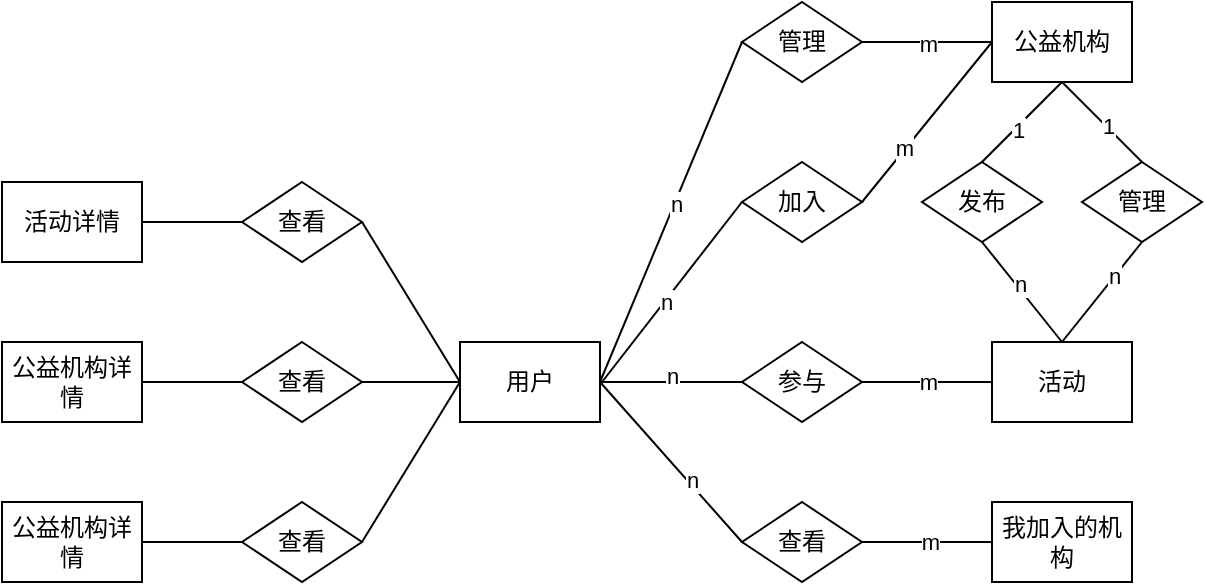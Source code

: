 <mxfile version="24.2.5" type="github">
  <diagram name="第 1 页" id="40mPPau0qIIRxGh7WFAv">
    <mxGraphModel dx="1195" dy="615" grid="1" gridSize="10" guides="1" tooltips="1" connect="1" arrows="0" fold="1" page="1" pageScale="1" pageWidth="1169" pageHeight="827" math="0" shadow="0">
      <root>
        <mxCell id="0" />
        <mxCell id="1" parent="0" />
        <mxCell id="qggP0oGDnKDF1YVO1-s5-73" value="活动" style="rounded=0;whiteSpace=wrap;html=1;" vertex="1" parent="1">
          <mxGeometry x="645" y="240" width="70" height="40" as="geometry" />
        </mxCell>
        <mxCell id="qggP0oGDnKDF1YVO1-s5-83" style="edgeStyle=none;rounded=0;orthogonalLoop=1;jettySize=auto;html=1;entryX=0;entryY=0.5;entryDx=0;entryDy=0;endArrow=none;endFill=0;" edge="1" parent="1" target="qggP0oGDnKDF1YVO1-s5-81">
          <mxGeometry relative="1" as="geometry">
            <mxPoint x="450" y="260" as="sourcePoint" />
          </mxGeometry>
        </mxCell>
        <mxCell id="qggP0oGDnKDF1YVO1-s5-84" value="n" style="edgeLabel;html=1;align=center;verticalAlign=middle;resizable=0;points=[];" vertex="1" connectable="0" parent="qggP0oGDnKDF1YVO1-s5-83">
          <mxGeometry x="-0.1" relative="1" as="geometry">
            <mxPoint as="offset" />
          </mxGeometry>
        </mxCell>
        <mxCell id="qggP0oGDnKDF1YVO1-s5-88" style="edgeStyle=none;rounded=0;orthogonalLoop=1;jettySize=auto;html=1;exitX=1;exitY=0.5;exitDx=0;exitDy=0;entryX=0;entryY=0.5;entryDx=0;entryDy=0;endArrow=none;endFill=0;" edge="1" parent="1" source="qggP0oGDnKDF1YVO1-s5-74" target="qggP0oGDnKDF1YVO1-s5-86">
          <mxGeometry relative="1" as="geometry" />
        </mxCell>
        <mxCell id="qggP0oGDnKDF1YVO1-s5-90" value="n" style="edgeLabel;html=1;align=center;verticalAlign=middle;resizable=0;points=[];" vertex="1" connectable="0" parent="qggP0oGDnKDF1YVO1-s5-88">
          <mxGeometry x="0.015" y="3" relative="1" as="geometry">
            <mxPoint as="offset" />
          </mxGeometry>
        </mxCell>
        <mxCell id="qggP0oGDnKDF1YVO1-s5-97" style="edgeStyle=none;rounded=0;orthogonalLoop=1;jettySize=auto;html=1;exitX=1;exitY=0.5;exitDx=0;exitDy=0;entryX=0;entryY=0.5;entryDx=0;entryDy=0;endArrow=none;endFill=0;" edge="1" parent="1" source="qggP0oGDnKDF1YVO1-s5-74" target="qggP0oGDnKDF1YVO1-s5-93">
          <mxGeometry relative="1" as="geometry" />
        </mxCell>
        <mxCell id="qggP0oGDnKDF1YVO1-s5-103" value="n" style="edgeLabel;html=1;align=center;verticalAlign=middle;resizable=0;points=[];" vertex="1" connectable="0" parent="qggP0oGDnKDF1YVO1-s5-97">
          <mxGeometry x="0.249" y="2" relative="1" as="geometry">
            <mxPoint as="offset" />
          </mxGeometry>
        </mxCell>
        <mxCell id="qggP0oGDnKDF1YVO1-s5-98" style="edgeStyle=none;rounded=0;orthogonalLoop=1;jettySize=auto;html=1;exitX=1;exitY=0.5;exitDx=0;exitDy=0;entryX=0;entryY=0.5;entryDx=0;entryDy=0;endArrow=none;endFill=0;" edge="1" parent="1" source="qggP0oGDnKDF1YVO1-s5-74" target="qggP0oGDnKDF1YVO1-s5-94">
          <mxGeometry relative="1" as="geometry" />
        </mxCell>
        <mxCell id="qggP0oGDnKDF1YVO1-s5-102" value="n" style="edgeLabel;html=1;align=center;verticalAlign=middle;resizable=0;points=[];" vertex="1" connectable="0" parent="qggP0oGDnKDF1YVO1-s5-98">
          <mxGeometry x="0.051" relative="1" as="geometry">
            <mxPoint as="offset" />
          </mxGeometry>
        </mxCell>
        <mxCell id="qggP0oGDnKDF1YVO1-s5-124" style="edgeStyle=none;rounded=0;orthogonalLoop=1;jettySize=auto;html=1;exitX=0;exitY=0.5;exitDx=0;exitDy=0;entryX=1;entryY=0.5;entryDx=0;entryDy=0;endArrow=none;endFill=0;" edge="1" parent="1" source="qggP0oGDnKDF1YVO1-s5-74" target="qggP0oGDnKDF1YVO1-s5-123">
          <mxGeometry relative="1" as="geometry" />
        </mxCell>
        <mxCell id="qggP0oGDnKDF1YVO1-s5-132" style="edgeStyle=none;rounded=0;orthogonalLoop=1;jettySize=auto;html=1;exitX=0;exitY=0.5;exitDx=0;exitDy=0;entryX=1;entryY=0.5;entryDx=0;entryDy=0;endArrow=none;endFill=0;" edge="1" parent="1" source="qggP0oGDnKDF1YVO1-s5-74" target="qggP0oGDnKDF1YVO1-s5-129">
          <mxGeometry relative="1" as="geometry" />
        </mxCell>
        <mxCell id="qggP0oGDnKDF1YVO1-s5-134" style="edgeStyle=none;rounded=0;orthogonalLoop=1;jettySize=auto;html=1;exitX=0;exitY=0.5;exitDx=0;exitDy=0;entryX=1;entryY=0.5;entryDx=0;entryDy=0;endArrow=none;endFill=0;" edge="1" parent="1" source="qggP0oGDnKDF1YVO1-s5-74" target="qggP0oGDnKDF1YVO1-s5-133">
          <mxGeometry relative="1" as="geometry" />
        </mxCell>
        <mxCell id="qggP0oGDnKDF1YVO1-s5-74" value="用户" style="rounded=0;whiteSpace=wrap;html=1;" vertex="1" parent="1">
          <mxGeometry x="379" y="240" width="70" height="40" as="geometry" />
        </mxCell>
        <mxCell id="qggP0oGDnKDF1YVO1-s5-82" style="edgeStyle=none;rounded=0;orthogonalLoop=1;jettySize=auto;html=1;entryX=0;entryY=0.5;entryDx=0;entryDy=0;endArrow=none;endFill=0;exitX=1;exitY=0.5;exitDx=0;exitDy=0;" edge="1" parent="1" source="qggP0oGDnKDF1YVO1-s5-81" target="qggP0oGDnKDF1YVO1-s5-95">
          <mxGeometry relative="1" as="geometry">
            <mxPoint x="550" y="150" as="sourcePoint" />
            <mxPoint x="414" y="110" as="targetPoint" />
          </mxGeometry>
        </mxCell>
        <mxCell id="qggP0oGDnKDF1YVO1-s5-85" value="m" style="edgeLabel;html=1;align=center;verticalAlign=middle;resizable=0;points=[];" vertex="1" connectable="0" parent="qggP0oGDnKDF1YVO1-s5-82">
          <mxGeometry x="-0.333" y="1" relative="1" as="geometry">
            <mxPoint as="offset" />
          </mxGeometry>
        </mxCell>
        <mxCell id="qggP0oGDnKDF1YVO1-s5-81" value="加入" style="rhombus;whiteSpace=wrap;html=1;" vertex="1" parent="1">
          <mxGeometry x="520" y="150" width="60" height="40" as="geometry" />
        </mxCell>
        <mxCell id="qggP0oGDnKDF1YVO1-s5-87" style="edgeStyle=none;rounded=0;orthogonalLoop=1;jettySize=auto;html=1;exitX=1;exitY=0.5;exitDx=0;exitDy=0;entryX=0;entryY=0.5;entryDx=0;entryDy=0;endArrow=none;endFill=0;" edge="1" parent="1" source="qggP0oGDnKDF1YVO1-s5-86" target="qggP0oGDnKDF1YVO1-s5-73">
          <mxGeometry relative="1" as="geometry" />
        </mxCell>
        <mxCell id="qggP0oGDnKDF1YVO1-s5-91" value="m" style="edgeLabel;html=1;align=center;verticalAlign=middle;resizable=0;points=[];" vertex="1" connectable="0" parent="qggP0oGDnKDF1YVO1-s5-87">
          <mxGeometry x="0.022" relative="1" as="geometry">
            <mxPoint as="offset" />
          </mxGeometry>
        </mxCell>
        <mxCell id="qggP0oGDnKDF1YVO1-s5-86" value="参与" style="rhombus;whiteSpace=wrap;html=1;" vertex="1" parent="1">
          <mxGeometry x="520" y="240" width="60" height="40" as="geometry" />
        </mxCell>
        <mxCell id="qggP0oGDnKDF1YVO1-s5-99" style="edgeStyle=none;rounded=0;orthogonalLoop=1;jettySize=auto;html=1;exitX=1;exitY=0.5;exitDx=0;exitDy=0;entryX=0;entryY=0.5;entryDx=0;entryDy=0;endArrow=none;endFill=0;" edge="1" parent="1" source="qggP0oGDnKDF1YVO1-s5-93" target="qggP0oGDnKDF1YVO1-s5-96">
          <mxGeometry relative="1" as="geometry" />
        </mxCell>
        <mxCell id="qggP0oGDnKDF1YVO1-s5-104" value="m" style="edgeLabel;html=1;align=center;verticalAlign=middle;resizable=0;points=[];" vertex="1" connectable="0" parent="qggP0oGDnKDF1YVO1-s5-99">
          <mxGeometry x="0.048" relative="1" as="geometry">
            <mxPoint as="offset" />
          </mxGeometry>
        </mxCell>
        <mxCell id="qggP0oGDnKDF1YVO1-s5-93" value="查看" style="rhombus;whiteSpace=wrap;html=1;" vertex="1" parent="1">
          <mxGeometry x="520" y="320" width="60" height="40" as="geometry" />
        </mxCell>
        <mxCell id="qggP0oGDnKDF1YVO1-s5-100" style="edgeStyle=none;rounded=0;orthogonalLoop=1;jettySize=auto;html=1;exitX=1;exitY=0.5;exitDx=0;exitDy=0;entryX=0;entryY=0.5;entryDx=0;entryDy=0;endArrow=none;endFill=0;" edge="1" parent="1" source="qggP0oGDnKDF1YVO1-s5-94" target="qggP0oGDnKDF1YVO1-s5-95">
          <mxGeometry relative="1" as="geometry" />
        </mxCell>
        <mxCell id="qggP0oGDnKDF1YVO1-s5-101" value="m" style="edgeLabel;html=1;align=center;verticalAlign=middle;resizable=0;points=[];" vertex="1" connectable="0" parent="qggP0oGDnKDF1YVO1-s5-100">
          <mxGeometry y="-1" relative="1" as="geometry">
            <mxPoint as="offset" />
          </mxGeometry>
        </mxCell>
        <mxCell id="qggP0oGDnKDF1YVO1-s5-94" value="管理" style="rhombus;whiteSpace=wrap;html=1;" vertex="1" parent="1">
          <mxGeometry x="520" y="70" width="60" height="40" as="geometry" />
        </mxCell>
        <mxCell id="qggP0oGDnKDF1YVO1-s5-119" style="edgeStyle=none;rounded=0;orthogonalLoop=1;jettySize=auto;html=1;entryX=0.5;entryY=0;entryDx=0;entryDy=0;endArrow=none;endFill=0;" edge="1" parent="1" target="qggP0oGDnKDF1YVO1-s5-118">
          <mxGeometry relative="1" as="geometry">
            <mxPoint x="680" y="110" as="sourcePoint" />
          </mxGeometry>
        </mxCell>
        <mxCell id="qggP0oGDnKDF1YVO1-s5-121" value="1" style="edgeLabel;html=1;align=center;verticalAlign=middle;resizable=0;points=[];" vertex="1" connectable="0" parent="qggP0oGDnKDF1YVO1-s5-119">
          <mxGeometry x="0.104" y="1" relative="1" as="geometry">
            <mxPoint y="1" as="offset" />
          </mxGeometry>
        </mxCell>
        <mxCell id="qggP0oGDnKDF1YVO1-s5-95" value="公益机构" style="rounded=0;whiteSpace=wrap;html=1;" vertex="1" parent="1">
          <mxGeometry x="645" y="70" width="70" height="40" as="geometry" />
        </mxCell>
        <mxCell id="qggP0oGDnKDF1YVO1-s5-96" value="我加入的机构" style="rounded=0;whiteSpace=wrap;html=1;" vertex="1" parent="1">
          <mxGeometry x="645" y="320" width="70" height="40" as="geometry" />
        </mxCell>
        <mxCell id="qggP0oGDnKDF1YVO1-s5-109" style="edgeStyle=none;rounded=0;orthogonalLoop=1;jettySize=auto;html=1;exitX=0.5;exitY=1;exitDx=0;exitDy=0;endArrow=none;endFill=0;entryX=0.5;entryY=0;entryDx=0;entryDy=0;" edge="1" parent="1" source="qggP0oGDnKDF1YVO1-s5-106" target="qggP0oGDnKDF1YVO1-s5-73">
          <mxGeometry relative="1" as="geometry" />
        </mxCell>
        <mxCell id="qggP0oGDnKDF1YVO1-s5-112" value="n" style="edgeLabel;html=1;align=center;verticalAlign=middle;resizable=0;points=[];" vertex="1" connectable="0" parent="qggP0oGDnKDF1YVO1-s5-109">
          <mxGeometry x="-0.133" y="1" relative="1" as="geometry">
            <mxPoint as="offset" />
          </mxGeometry>
        </mxCell>
        <mxCell id="qggP0oGDnKDF1YVO1-s5-110" style="edgeStyle=none;rounded=0;orthogonalLoop=1;jettySize=auto;html=1;exitX=0.5;exitY=0;exitDx=0;exitDy=0;endArrow=none;endFill=0;entryX=0.5;entryY=1;entryDx=0;entryDy=0;" edge="1" parent="1" source="qggP0oGDnKDF1YVO1-s5-106" target="qggP0oGDnKDF1YVO1-s5-95">
          <mxGeometry relative="1" as="geometry">
            <mxPoint x="667" y="110" as="targetPoint" />
          </mxGeometry>
        </mxCell>
        <mxCell id="qggP0oGDnKDF1YVO1-s5-113" value="1" style="edgeLabel;html=1;align=center;verticalAlign=middle;resizable=0;points=[];" vertex="1" connectable="0" parent="qggP0oGDnKDF1YVO1-s5-110">
          <mxGeometry x="-0.125" y="-1" relative="1" as="geometry">
            <mxPoint as="offset" />
          </mxGeometry>
        </mxCell>
        <mxCell id="qggP0oGDnKDF1YVO1-s5-106" value="发布" style="rhombus;whiteSpace=wrap;html=1;" vertex="1" parent="1">
          <mxGeometry x="610" y="150" width="60" height="40" as="geometry" />
        </mxCell>
        <mxCell id="qggP0oGDnKDF1YVO1-s5-111" style="edgeStyle=none;rounded=0;orthogonalLoop=1;jettySize=auto;html=1;exitX=1;exitY=1;exitDx=0;exitDy=0;endArrow=none;endFill=0;" edge="1" parent="1" source="qggP0oGDnKDF1YVO1-s5-106" target="qggP0oGDnKDF1YVO1-s5-106">
          <mxGeometry relative="1" as="geometry" />
        </mxCell>
        <mxCell id="qggP0oGDnKDF1YVO1-s5-120" style="edgeStyle=none;rounded=0;orthogonalLoop=1;jettySize=auto;html=1;exitX=0.5;exitY=1;exitDx=0;exitDy=0;entryX=0.5;entryY=0;entryDx=0;entryDy=0;endArrow=none;endFill=0;" edge="1" parent="1" source="qggP0oGDnKDF1YVO1-s5-118" target="qggP0oGDnKDF1YVO1-s5-73">
          <mxGeometry relative="1" as="geometry" />
        </mxCell>
        <mxCell id="qggP0oGDnKDF1YVO1-s5-122" value="n" style="edgeLabel;html=1;align=center;verticalAlign=middle;resizable=0;points=[];" vertex="1" connectable="0" parent="qggP0oGDnKDF1YVO1-s5-120">
          <mxGeometry x="-0.317" y="-1" relative="1" as="geometry">
            <mxPoint as="offset" />
          </mxGeometry>
        </mxCell>
        <mxCell id="qggP0oGDnKDF1YVO1-s5-118" value="管理" style="rhombus;whiteSpace=wrap;html=1;" vertex="1" parent="1">
          <mxGeometry x="690" y="150" width="60" height="40" as="geometry" />
        </mxCell>
        <mxCell id="qggP0oGDnKDF1YVO1-s5-128" style="edgeStyle=none;rounded=0;orthogonalLoop=1;jettySize=auto;html=1;exitX=0;exitY=0.5;exitDx=0;exitDy=0;entryX=1;entryY=0.5;entryDx=0;entryDy=0;endArrow=none;endFill=0;" edge="1" parent="1" source="qggP0oGDnKDF1YVO1-s5-123" target="qggP0oGDnKDF1YVO1-s5-125">
          <mxGeometry relative="1" as="geometry" />
        </mxCell>
        <mxCell id="qggP0oGDnKDF1YVO1-s5-123" value="查看" style="rhombus;whiteSpace=wrap;html=1;" vertex="1" parent="1">
          <mxGeometry x="270" y="240" width="60" height="40" as="geometry" />
        </mxCell>
        <mxCell id="qggP0oGDnKDF1YVO1-s5-125" value="公益机构详情" style="rounded=0;whiteSpace=wrap;html=1;" vertex="1" parent="1">
          <mxGeometry x="150" y="240" width="70" height="40" as="geometry" />
        </mxCell>
        <mxCell id="qggP0oGDnKDF1YVO1-s5-131" style="edgeStyle=none;rounded=0;orthogonalLoop=1;jettySize=auto;html=1;exitX=0;exitY=0.5;exitDx=0;exitDy=0;entryX=1;entryY=0.5;entryDx=0;entryDy=0;endArrow=none;endFill=0;" edge="1" parent="1" source="qggP0oGDnKDF1YVO1-s5-129" target="qggP0oGDnKDF1YVO1-s5-130">
          <mxGeometry relative="1" as="geometry" />
        </mxCell>
        <mxCell id="qggP0oGDnKDF1YVO1-s5-129" value="查看" style="rhombus;whiteSpace=wrap;html=1;" vertex="1" parent="1">
          <mxGeometry x="270" y="160" width="60" height="40" as="geometry" />
        </mxCell>
        <mxCell id="qggP0oGDnKDF1YVO1-s5-130" value="活动详情" style="rounded=0;whiteSpace=wrap;html=1;" vertex="1" parent="1">
          <mxGeometry x="150" y="160" width="70" height="40" as="geometry" />
        </mxCell>
        <mxCell id="qggP0oGDnKDF1YVO1-s5-136" style="edgeStyle=none;rounded=0;orthogonalLoop=1;jettySize=auto;html=1;exitX=0;exitY=0.5;exitDx=0;exitDy=0;entryX=1;entryY=0.5;entryDx=0;entryDy=0;endArrow=none;endFill=0;" edge="1" parent="1" source="qggP0oGDnKDF1YVO1-s5-133" target="qggP0oGDnKDF1YVO1-s5-135">
          <mxGeometry relative="1" as="geometry" />
        </mxCell>
        <mxCell id="qggP0oGDnKDF1YVO1-s5-133" value="查看" style="rhombus;whiteSpace=wrap;html=1;" vertex="1" parent="1">
          <mxGeometry x="270" y="320" width="60" height="40" as="geometry" />
        </mxCell>
        <mxCell id="qggP0oGDnKDF1YVO1-s5-135" value="公益机构详情" style="rounded=0;whiteSpace=wrap;html=1;" vertex="1" parent="1">
          <mxGeometry x="150" y="320" width="70" height="40" as="geometry" />
        </mxCell>
      </root>
    </mxGraphModel>
  </diagram>
</mxfile>
